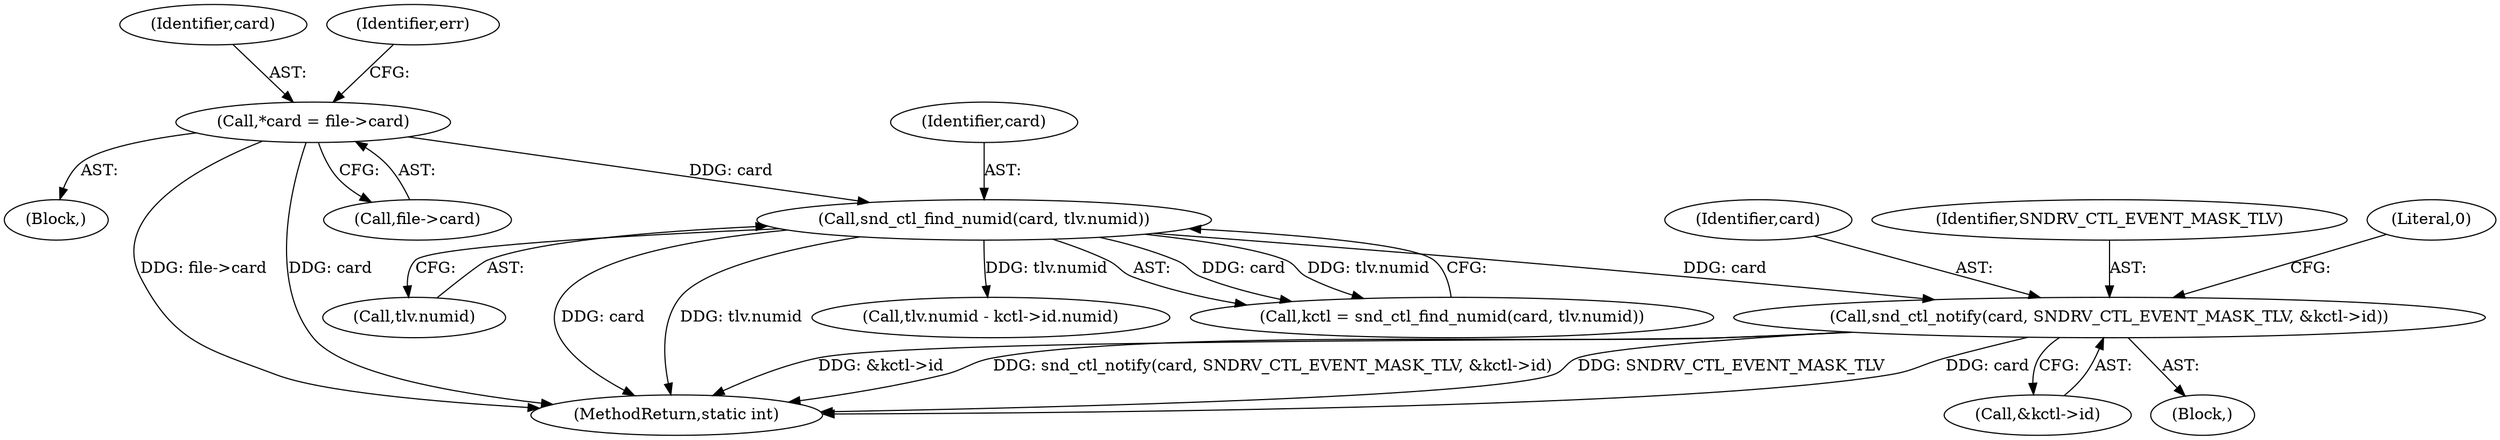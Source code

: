 digraph "1_linux_fd9f26e4eca5d08a27d12c0933fceef76ed9663d_2@del" {
"1000281" [label="(Call,snd_ctl_notify(card, SNDRV_CTL_EVENT_MASK_TLV, &kctl->id))"];
"1000148" [label="(Call,snd_ctl_find_numid(card, tlv.numid))"];
"1000106" [label="(Call,*card = file->card)"];
"1000184" [label="(Call,tlv.numid - kctl->id.numid)"];
"1000104" [label="(Block,)"];
"1000149" [label="(Identifier,card)"];
"1000107" [label="(Identifier,card)"];
"1000282" [label="(Identifier,card)"];
"1000148" [label="(Call,snd_ctl_find_numid(card, tlv.numid))"];
"1000284" [label="(Call,&kctl->id)"];
"1000275" [label="(Block,)"];
"1000283" [label="(Identifier,SNDRV_CTL_EVENT_MASK_TLV)"];
"1000106" [label="(Call,*card = file->card)"];
"1000146" [label="(Call,kctl = snd_ctl_find_numid(card, tlv.numid))"];
"1000150" [label="(Call,tlv.numid)"];
"1000281" [label="(Call,snd_ctl_notify(card, SNDRV_CTL_EVENT_MASK_TLV, &kctl->id))"];
"1000289" [label="(Literal,0)"];
"1000349" [label="(MethodReturn,static int)"];
"1000108" [label="(Call,file->card)"];
"1000117" [label="(Identifier,err)"];
"1000281" -> "1000275"  [label="AST: "];
"1000281" -> "1000284"  [label="CFG: "];
"1000282" -> "1000281"  [label="AST: "];
"1000283" -> "1000281"  [label="AST: "];
"1000284" -> "1000281"  [label="AST: "];
"1000289" -> "1000281"  [label="CFG: "];
"1000281" -> "1000349"  [label="DDG: card"];
"1000281" -> "1000349"  [label="DDG: &kctl->id"];
"1000281" -> "1000349"  [label="DDG: snd_ctl_notify(card, SNDRV_CTL_EVENT_MASK_TLV, &kctl->id)"];
"1000281" -> "1000349"  [label="DDG: SNDRV_CTL_EVENT_MASK_TLV"];
"1000148" -> "1000281"  [label="DDG: card"];
"1000148" -> "1000146"  [label="AST: "];
"1000148" -> "1000150"  [label="CFG: "];
"1000149" -> "1000148"  [label="AST: "];
"1000150" -> "1000148"  [label="AST: "];
"1000146" -> "1000148"  [label="CFG: "];
"1000148" -> "1000349"  [label="DDG: card"];
"1000148" -> "1000349"  [label="DDG: tlv.numid"];
"1000148" -> "1000146"  [label="DDG: card"];
"1000148" -> "1000146"  [label="DDG: tlv.numid"];
"1000106" -> "1000148"  [label="DDG: card"];
"1000148" -> "1000184"  [label="DDG: tlv.numid"];
"1000106" -> "1000104"  [label="AST: "];
"1000106" -> "1000108"  [label="CFG: "];
"1000107" -> "1000106"  [label="AST: "];
"1000108" -> "1000106"  [label="AST: "];
"1000117" -> "1000106"  [label="CFG: "];
"1000106" -> "1000349"  [label="DDG: file->card"];
"1000106" -> "1000349"  [label="DDG: card"];
}
